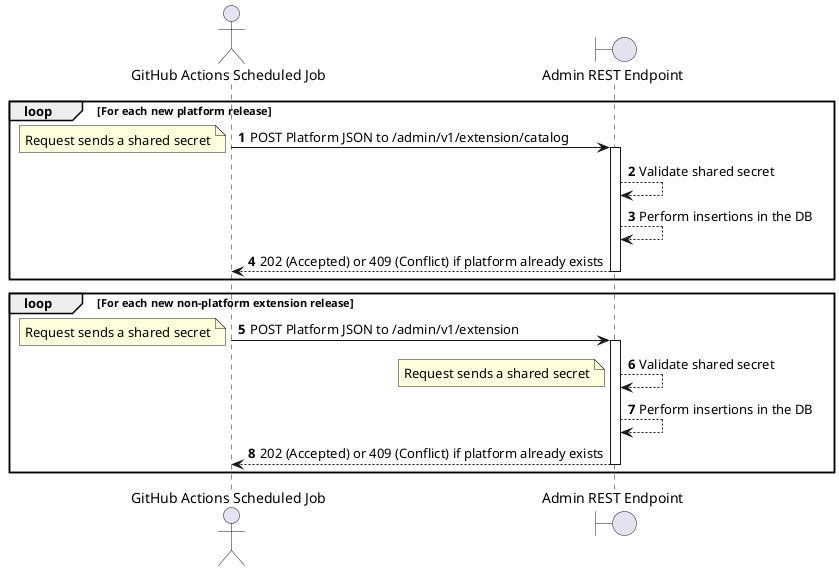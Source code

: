 @startuml
'https://plantuml.com/sequence-diagram

autonumber

actor "GitHub Actions Scheduled Job" as job
boundary "Admin REST Endpoint" as rest

loop For each new platform release
    job -> rest: POST Platform JSON to /admin/v1/extension/catalog
    note left: Request sends a shared secret
    activate rest
    rest --> rest: Validate shared secret
    rest --> rest: Perform insertions in the DB
    return 202 (Accepted) or 409 (Conflict) if platform already exists
end

loop For each new non-platform extension release
    job -> rest: POST Platform JSON to /admin/v1/extension
    note left: Request sends a shared secret
    activate rest
    rest --> rest: Validate shared secret
    note left: Request sends a shared secret
    rest --> rest: Perform insertions in the DB
    return 202 (Accepted) or 409 (Conflict) if platform already exists
end


@enduml
